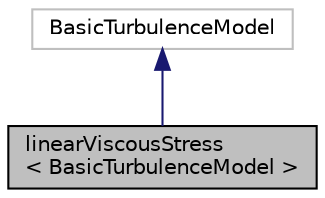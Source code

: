 digraph "linearViscousStress&lt; BasicTurbulenceModel &gt;"
{
  bgcolor="transparent";
  edge [fontname="Helvetica",fontsize="10",labelfontname="Helvetica",labelfontsize="10"];
  node [fontname="Helvetica",fontsize="10",shape=record];
  Node57 [label="linearViscousStress\l\< BasicTurbulenceModel \>",height=0.2,width=0.4,color="black", fillcolor="grey75", style="filled", fontcolor="black"];
  Node58 -> Node57 [dir="back",color="midnightblue",fontsize="10",style="solid",fontname="Helvetica"];
  Node58 [label="BasicTurbulenceModel",height=0.2,width=0.4,color="grey75"];
}
